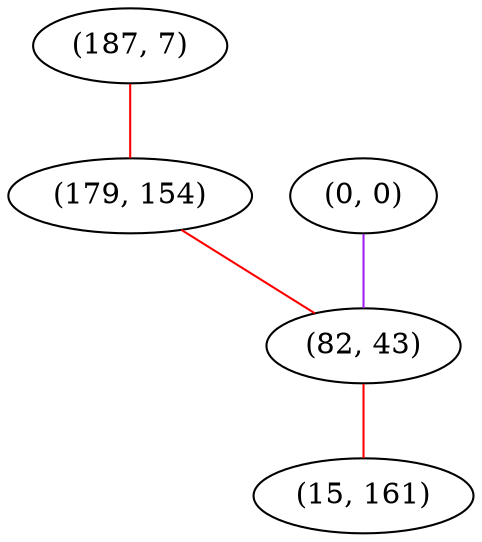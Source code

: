 graph "" {
"(187, 7)";
"(179, 154)";
"(0, 0)";
"(82, 43)";
"(15, 161)";
"(187, 7)" -- "(179, 154)"  [color=red, key=0, weight=1];
"(179, 154)" -- "(82, 43)"  [color=red, key=0, weight=1];
"(0, 0)" -- "(82, 43)"  [color=purple, key=0, weight=4];
"(82, 43)" -- "(15, 161)"  [color=red, key=0, weight=1];
}
